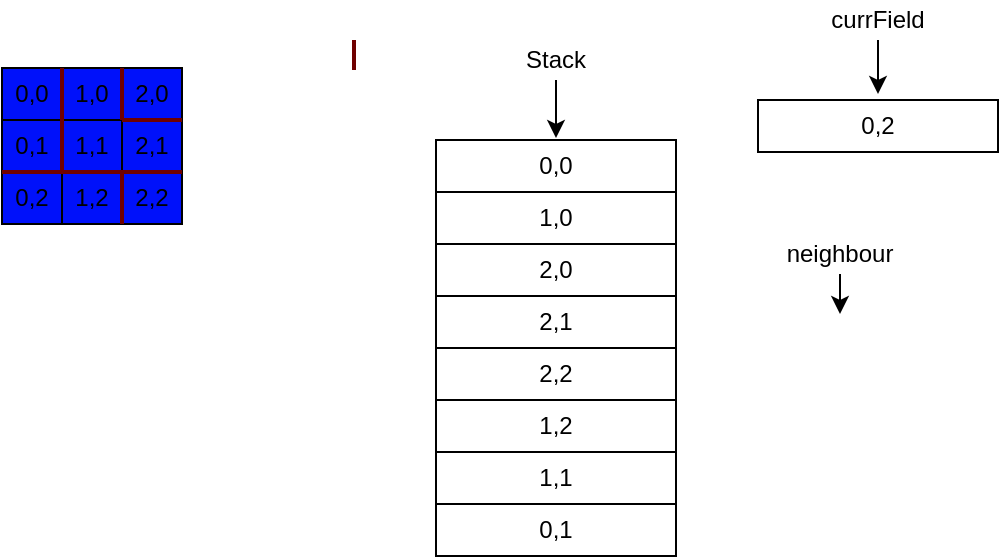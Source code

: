 <mxfile version="13.7.9" type="device"><diagram id="utCNpdUvZmcx_dRR79vF" name="Page-1"><mxGraphModel dx="630" dy="507" grid="0" gridSize="10" guides="1" tooltips="1" connect="1" arrows="1" fold="1" page="1" pageScale="1" pageWidth="850" pageHeight="1100" math="0" shadow="0"><root><mxCell id="0"/><mxCell id="1" parent="0"/><mxCell id="_INih_PHoDey9ermQ0xO-2" value="Stack" style="text;html=1;strokeColor=none;fillColor=none;align=center;verticalAlign=middle;whiteSpace=wrap;rounded=0;" vertex="1" parent="1"><mxGeometry x="358" y="213" width="40" height="20" as="geometry"/></mxCell><mxCell id="_INih_PHoDey9ermQ0xO-3" value="" style="endArrow=classic;html=1;exitX=0.5;exitY=1;exitDx=0;exitDy=0;entryX=0.5;entryY=0;entryDx=0;entryDy=0;" edge="1" parent="1" source="_INih_PHoDey9ermQ0xO-2"><mxGeometry width="50" height="50" relative="1" as="geometry"><mxPoint x="216" y="320" as="sourcePoint"/><mxPoint x="378" y="262" as="targetPoint"/></mxGeometry></mxCell><mxCell id="_INih_PHoDey9ermQ0xO-19" value="1,0" style="rounded=0;whiteSpace=wrap;html=1;fillColor=#0011FA;" vertex="1" parent="1"><mxGeometry x="131" y="227" width="30" height="26" as="geometry"/></mxCell><mxCell id="_INih_PHoDey9ermQ0xO-20" value="2,0" style="rounded=0;whiteSpace=wrap;html=1;fillColor=#0011FA;" vertex="1" parent="1"><mxGeometry x="161" y="227" width="30" height="26" as="geometry"/></mxCell><mxCell id="_INih_PHoDey9ermQ0xO-21" value="0,1" style="rounded=0;whiteSpace=wrap;html=1;fillColor=#0011FA;" vertex="1" parent="1"><mxGeometry x="101" y="253" width="30" height="26" as="geometry"/></mxCell><mxCell id="_INih_PHoDey9ermQ0xO-22" value="1,1" style="rounded=0;whiteSpace=wrap;html=1;fillColor=#0011FA;" vertex="1" parent="1"><mxGeometry x="131" y="253" width="30" height="26" as="geometry"/></mxCell><mxCell id="_INih_PHoDey9ermQ0xO-23" value="2,1" style="rounded=0;whiteSpace=wrap;html=1;fillColor=#0011FA;" vertex="1" parent="1"><mxGeometry x="161" y="253" width="30" height="26" as="geometry"/></mxCell><mxCell id="_INih_PHoDey9ermQ0xO-24" value="0,0" style="rounded=0;whiteSpace=wrap;html=1;fillColor=#0011FA;" vertex="1" parent="1"><mxGeometry x="101" y="227" width="30" height="26" as="geometry"/></mxCell><mxCell id="_INih_PHoDey9ermQ0xO-26" value="0,2" style="rounded=0;whiteSpace=wrap;html=1;fillColor=#0011FA;" vertex="1" parent="1"><mxGeometry x="101" y="279" width="30" height="26" as="geometry"/></mxCell><mxCell id="_INih_PHoDey9ermQ0xO-27" value="1,2" style="rounded=0;whiteSpace=wrap;html=1;fillColor=#0011FA;" vertex="1" parent="1"><mxGeometry x="131" y="279" width="30" height="26" as="geometry"/></mxCell><mxCell id="_INih_PHoDey9ermQ0xO-28" value="2,2" style="rounded=0;whiteSpace=wrap;html=1;fillColor=#0011FA;" vertex="1" parent="1"><mxGeometry x="161" y="279" width="30" height="26" as="geometry"/></mxCell><mxCell id="_INih_PHoDey9ermQ0xO-29" value="0,0" style="rounded=0;whiteSpace=wrap;html=1;" vertex="1" parent="1"><mxGeometry x="318" y="263" width="120" height="26" as="geometry"/></mxCell><mxCell id="_INih_PHoDey9ermQ0xO-30" value="currField" style="text;html=1;strokeColor=none;fillColor=none;align=center;verticalAlign=middle;whiteSpace=wrap;rounded=0;" vertex="1" parent="1"><mxGeometry x="519" y="193" width="40" height="20" as="geometry"/></mxCell><mxCell id="_INih_PHoDey9ermQ0xO-31" value="" style="endArrow=classic;html=1;exitX=0.5;exitY=1;exitDx=0;exitDy=0;" edge="1" parent="1" source="_INih_PHoDey9ermQ0xO-30"><mxGeometry width="50" height="50" relative="1" as="geometry"><mxPoint x="378" y="388" as="sourcePoint"/><mxPoint x="539" y="240" as="targetPoint"/></mxGeometry></mxCell><mxCell id="_INih_PHoDey9ermQ0xO-35" value="neighbour" style="text;html=1;strokeColor=none;fillColor=none;align=center;verticalAlign=middle;whiteSpace=wrap;rounded=0;" vertex="1" parent="1"><mxGeometry x="500" y="310" width="40" height="20" as="geometry"/></mxCell><mxCell id="_INih_PHoDey9ermQ0xO-37" value="" style="endArrow=classic;html=1;exitX=0.5;exitY=1;exitDx=0;exitDy=0;" edge="1" parent="1" source="_INih_PHoDey9ermQ0xO-35"><mxGeometry width="50" height="50" relative="1" as="geometry"><mxPoint x="680" y="213" as="sourcePoint"/><mxPoint x="520" y="350" as="targetPoint"/></mxGeometry></mxCell><mxCell id="_INih_PHoDey9ermQ0xO-44" value="" style="endArrow=none;html=1;fillColor=#a20025;strokeColor=#6F0000;strokeWidth=2;" edge="1" parent="1"><mxGeometry width="50" height="50" relative="1" as="geometry"><mxPoint x="277" y="228" as="sourcePoint"/><mxPoint x="277" y="213" as="targetPoint"/></mxGeometry></mxCell><mxCell id="_INih_PHoDey9ermQ0xO-45" value="1,0" style="rounded=0;whiteSpace=wrap;html=1;" vertex="1" parent="1"><mxGeometry x="318" y="289" width="120" height="26" as="geometry"/></mxCell><mxCell id="_INih_PHoDey9ermQ0xO-46" value="" style="endArrow=none;html=1;fillColor=#a20025;strokeColor=#6F0000;strokeWidth=2;exitX=1;exitY=0;exitDx=0;exitDy=0;entryX=0;entryY=1;entryDx=0;entryDy=0;" edge="1" parent="1" source="_INih_PHoDey9ermQ0xO-24" target="_INih_PHoDey9ermQ0xO-19"><mxGeometry width="50" height="50" relative="1" as="geometry"><mxPoint x="287" y="238" as="sourcePoint"/><mxPoint x="287" y="223" as="targetPoint"/></mxGeometry></mxCell><mxCell id="_INih_PHoDey9ermQ0xO-47" value="2,0" style="rounded=0;whiteSpace=wrap;html=1;" vertex="1" parent="1"><mxGeometry x="318" y="315" width="120" height="26" as="geometry"/></mxCell><mxCell id="_INih_PHoDey9ermQ0xO-48" value="" style="endArrow=none;html=1;fillColor=#a20025;strokeColor=#6F0000;strokeWidth=2;exitX=0;exitY=0;exitDx=0;exitDy=0;entryX=0;entryY=1;entryDx=0;entryDy=0;" edge="1" parent="1" source="_INih_PHoDey9ermQ0xO-20" target="_INih_PHoDey9ermQ0xO-20"><mxGeometry width="50" height="50" relative="1" as="geometry"><mxPoint x="287" y="238" as="sourcePoint"/><mxPoint x="287" y="223" as="targetPoint"/></mxGeometry></mxCell><mxCell id="_INih_PHoDey9ermQ0xO-49" value="2,1" style="rounded=0;whiteSpace=wrap;html=1;" vertex="1" parent="1"><mxGeometry x="318" y="341" width="120" height="26" as="geometry"/></mxCell><mxCell id="_INih_PHoDey9ermQ0xO-50" value="" style="endArrow=none;html=1;fillColor=#a20025;strokeColor=#6F0000;strokeWidth=2;exitX=1;exitY=0;exitDx=0;exitDy=0;entryX=1;entryY=0;entryDx=0;entryDy=0;" edge="1" parent="1" source="_INih_PHoDey9ermQ0xO-23" target="_INih_PHoDey9ermQ0xO-22"><mxGeometry width="50" height="50" relative="1" as="geometry"><mxPoint x="287" y="238" as="sourcePoint"/><mxPoint x="287" y="223" as="targetPoint"/></mxGeometry></mxCell><mxCell id="_INih_PHoDey9ermQ0xO-51" value="2,2" style="rounded=0;whiteSpace=wrap;html=1;" vertex="1" parent="1"><mxGeometry x="318" y="367" width="120" height="26" as="geometry"/></mxCell><mxCell id="_INih_PHoDey9ermQ0xO-52" value="" style="endArrow=none;html=1;fillColor=#a20025;strokeColor=#6F0000;strokeWidth=2;exitX=1;exitY=0;exitDx=0;exitDy=0;entryX=1;entryY=1;entryDx=0;entryDy=0;" edge="1" parent="1" source="_INih_PHoDey9ermQ0xO-28" target="_INih_PHoDey9ermQ0xO-22"><mxGeometry width="50" height="50" relative="1" as="geometry"><mxPoint x="287" y="238" as="sourcePoint"/><mxPoint x="287" y="223" as="targetPoint"/></mxGeometry></mxCell><mxCell id="_INih_PHoDey9ermQ0xO-53" value="1,2" style="rounded=0;whiteSpace=wrap;html=1;" vertex="1" parent="1"><mxGeometry x="318" y="393" width="120" height="26" as="geometry"/></mxCell><mxCell id="_INih_PHoDey9ermQ0xO-54" value="" style="endArrow=none;html=1;fillColor=#a20025;strokeColor=#6F0000;strokeWidth=2;exitX=1;exitY=0;exitDx=0;exitDy=0;entryX=1;entryY=1;entryDx=0;entryDy=0;" edge="1" parent="1" source="_INih_PHoDey9ermQ0xO-27" target="_INih_PHoDey9ermQ0xO-27"><mxGeometry width="50" height="50" relative="1" as="geometry"><mxPoint x="287" y="238" as="sourcePoint"/><mxPoint x="287" y="223" as="targetPoint"/></mxGeometry></mxCell><mxCell id="_INih_PHoDey9ermQ0xO-55" value="1,1" style="rounded=0;whiteSpace=wrap;html=1;" vertex="1" parent="1"><mxGeometry x="318" y="419" width="120" height="26" as="geometry"/></mxCell><mxCell id="_INih_PHoDey9ermQ0xO-56" value="" style="endArrow=none;html=1;fillColor=#a20025;strokeColor=#6F0000;strokeWidth=2;exitX=0;exitY=1;exitDx=0;exitDy=0;entryX=0;entryY=1;entryDx=0;entryDy=0;" edge="1" parent="1" source="_INih_PHoDey9ermQ0xO-23" target="_INih_PHoDey9ermQ0xO-22"><mxGeometry width="50" height="50" relative="1" as="geometry"><mxPoint x="287" y="238" as="sourcePoint"/><mxPoint x="287" y="223" as="targetPoint"/></mxGeometry></mxCell><mxCell id="_INih_PHoDey9ermQ0xO-57" value="0,1" style="rounded=0;whiteSpace=wrap;html=1;" vertex="1" parent="1"><mxGeometry x="318" y="445" width="120" height="26" as="geometry"/></mxCell><mxCell id="_INih_PHoDey9ermQ0xO-58" value="" style="endArrow=none;html=1;fillColor=#a20025;strokeColor=#6F0000;strokeWidth=2;exitX=0;exitY=0;exitDx=0;exitDy=0;entryX=0;entryY=1;entryDx=0;entryDy=0;" edge="1" parent="1" source="_INih_PHoDey9ermQ0xO-22" target="_INih_PHoDey9ermQ0xO-22"><mxGeometry width="50" height="50" relative="1" as="geometry"><mxPoint x="287" y="238" as="sourcePoint"/><mxPoint x="287" y="223" as="targetPoint"/></mxGeometry></mxCell><mxCell id="_INih_PHoDey9ermQ0xO-59" value="0,2" style="rounded=0;whiteSpace=wrap;html=1;" vertex="1" parent="1"><mxGeometry x="479" y="243" width="120" height="26" as="geometry"/></mxCell><mxCell id="_INih_PHoDey9ermQ0xO-60" value="" style="endArrow=none;html=1;fillColor=#a20025;strokeColor=#6F0000;strokeWidth=2;exitX=0;exitY=0;exitDx=0;exitDy=0;entryX=0;entryY=1;entryDx=0;entryDy=0;" edge="1" parent="1" source="_INih_PHoDey9ermQ0xO-27" target="_INih_PHoDey9ermQ0xO-21"><mxGeometry width="50" height="50" relative="1" as="geometry"><mxPoint x="287" y="238" as="sourcePoint"/><mxPoint x="287" y="223" as="targetPoint"/></mxGeometry></mxCell></root></mxGraphModel></diagram></mxfile>